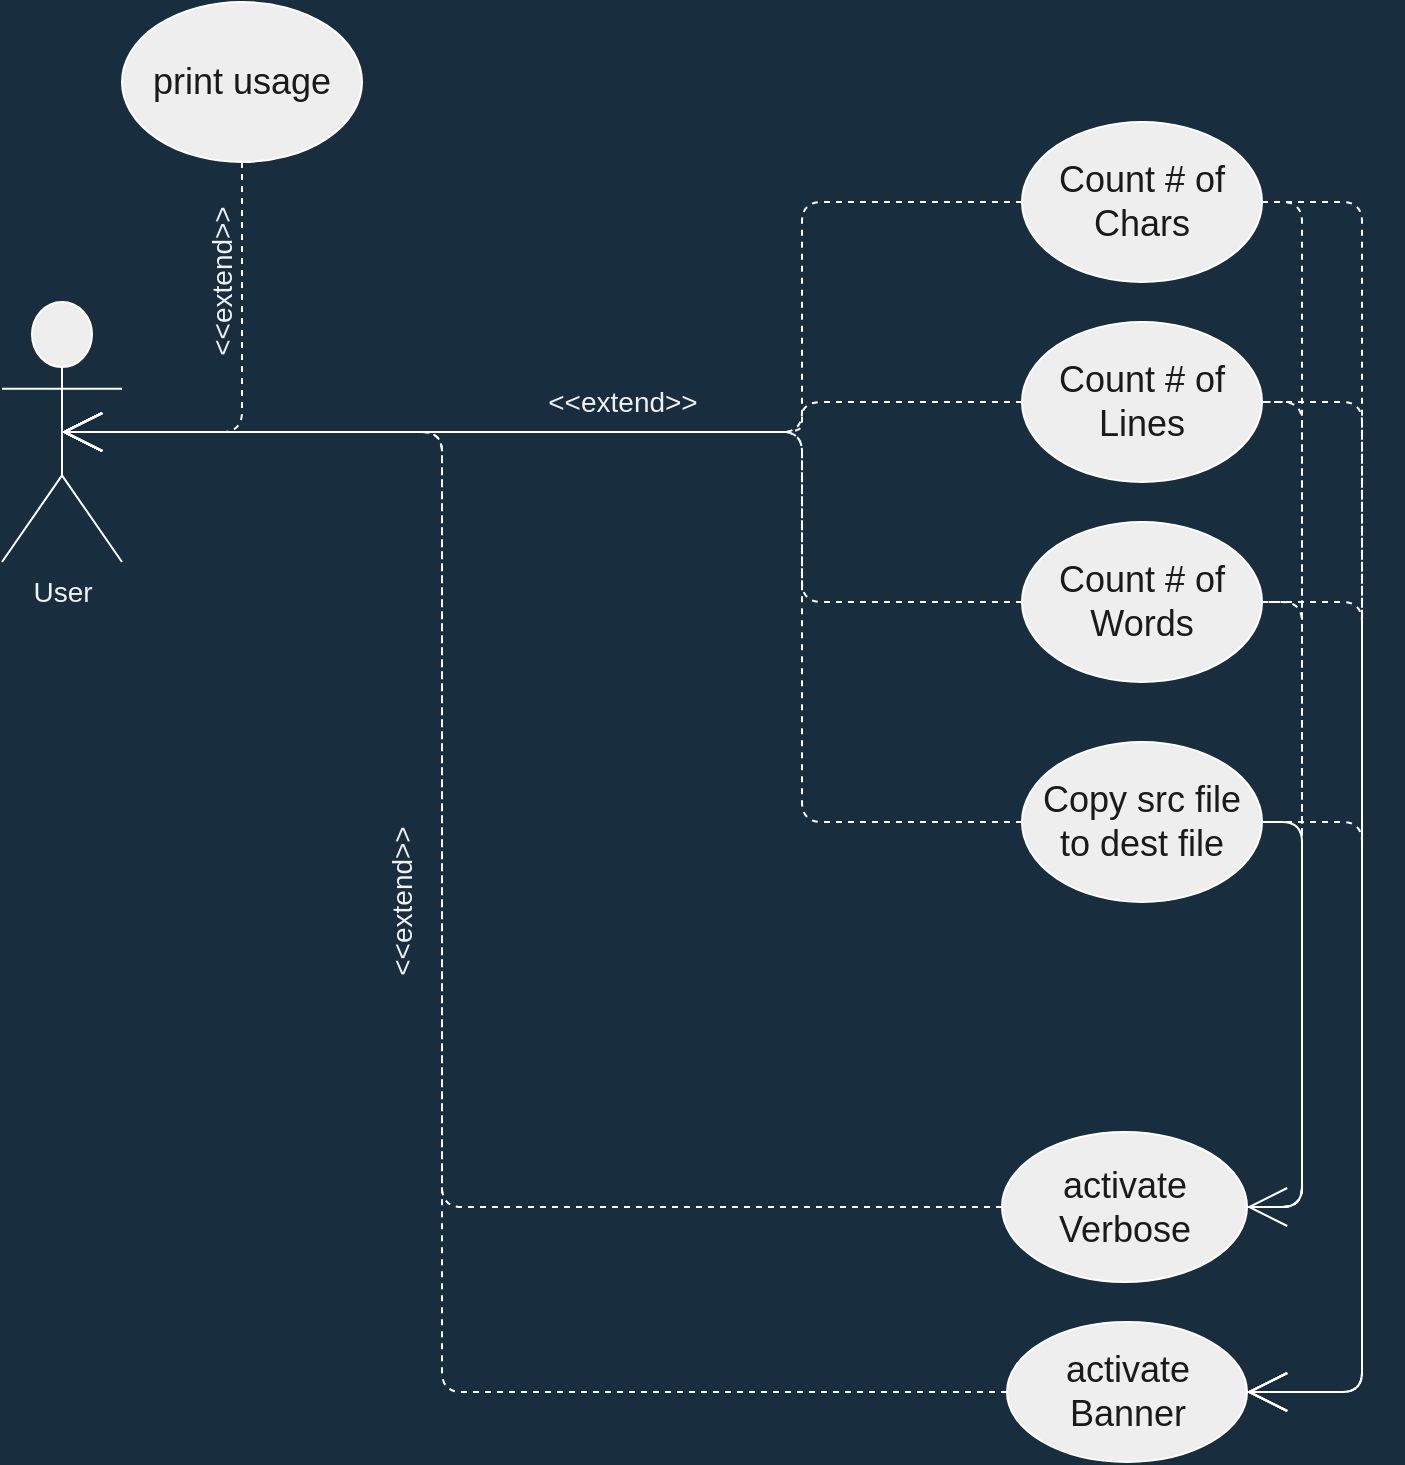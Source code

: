 <mxfile version="13.7.9" type="github"><diagram id="1li4zxOlvQDTbueGZF20" name="Page-1"><mxGraphModel dx="1422" dy="713" grid="1" gridSize="10" guides="1" tooltips="1" connect="1" arrows="1" fold="1" page="1" pageScale="1" pageWidth="850" pageHeight="1100" background="#182E3E" math="0" shadow="0"><root><mxCell id="0"/><mxCell id="1" parent="0"/><mxCell id="SQ-B0_6w2HquD__IOmBN-68" style="edgeStyle=orthogonalEdgeStyle;rounded=1;sketch=0;orthogonalLoop=1;jettySize=auto;html=1;exitX=1;exitY=0.5;exitDx=0;exitDy=0;entryX=1;entryY=0.5;entryDx=0;entryDy=0;labelBackgroundColor=none;endArrow=open;endFill=0;endSize=18;strokeColor=#FFFFFF;strokeWidth=1;fontSize=14;fontColor=#F0F0F0;align=center;dashed=1;" edge="1" parent="1" source="SQ-B0_6w2HquD__IOmBN-6" target="SQ-B0_6w2HquD__IOmBN-2"><mxGeometry relative="1" as="geometry"/></mxCell><mxCell id="SQ-B0_6w2HquD__IOmBN-71" style="edgeStyle=orthogonalEdgeStyle;rounded=1;sketch=0;orthogonalLoop=1;jettySize=auto;html=1;exitX=1;exitY=0.5;exitDx=0;exitDy=0;entryX=1;entryY=0.5;entryDx=0;entryDy=0;labelBackgroundColor=none;endArrow=none;endFill=0;endSize=18;strokeColor=#FFFFFF;strokeWidth=1;fontSize=14;fontColor=#F0F0F0;align=center;dashed=1;" edge="1" parent="1" source="SQ-B0_6w2HquD__IOmBN-2" target="SQ-B0_6w2HquD__IOmBN-5"><mxGeometry relative="1" as="geometry"/></mxCell><mxCell id="SQ-B0_6w2HquD__IOmBN-72" style="edgeStyle=orthogonalEdgeStyle;rounded=1;sketch=0;orthogonalLoop=1;jettySize=auto;html=1;exitX=1;exitY=0.5;exitDx=0;exitDy=0;entryX=1;entryY=0.5;entryDx=0;entryDy=0;labelBackgroundColor=none;endArrow=none;endFill=0;endSize=18;strokeColor=#FFFFFF;strokeWidth=1;fontSize=14;fontColor=#F0F0F0;align=center;dashed=1;" edge="1" parent="1" source="SQ-B0_6w2HquD__IOmBN-2" target="SQ-B0_6w2HquD__IOmBN-4"><mxGeometry relative="1" as="geometry"/></mxCell><mxCell id="SQ-B0_6w2HquD__IOmBN-73" style="edgeStyle=orthogonalEdgeStyle;rounded=1;sketch=0;orthogonalLoop=1;jettySize=auto;html=1;exitX=1;exitY=0.5;exitDx=0;exitDy=0;entryX=1;entryY=0.5;entryDx=0;entryDy=0;labelBackgroundColor=none;endArrow=none;endFill=0;endSize=18;strokeColor=#FFFFFF;strokeWidth=1;fontSize=14;fontColor=#F0F0F0;align=center;" edge="1" parent="1" source="SQ-B0_6w2HquD__IOmBN-2" target="SQ-B0_6w2HquD__IOmBN-38"><mxGeometry relative="1" as="geometry"/></mxCell><mxCell id="SQ-B0_6w2HquD__IOmBN-2" value="activate Verbose" style="ellipse;whiteSpace=wrap;html=1;fillColor=#EEEEEE;strokeColor=#FFFFFF;fontColor=#1A1A1A;fontSize=18;" vertex="1" parent="1"><mxGeometry x="620" y="685" width="122.5" height="75" as="geometry"/></mxCell><mxCell id="SQ-B0_6w2HquD__IOmBN-6" value="Count # of Chars" style="ellipse;whiteSpace=wrap;html=1;fillColor=#EEEEEE;strokeColor=#FFFFFF;fontColor=#1A1A1A;fontSize=18;" vertex="1" parent="1"><mxGeometry x="630" y="180" width="120" height="80" as="geometry"/></mxCell><mxCell id="SQ-B0_6w2HquD__IOmBN-74" style="edgeStyle=orthogonalEdgeStyle;rounded=1;sketch=0;orthogonalLoop=1;jettySize=auto;html=1;exitX=1;exitY=0.5;exitDx=0;exitDy=0;entryX=1;entryY=0.5;entryDx=0;entryDy=0;labelBackgroundColor=none;endArrow=open;endFill=0;endSize=18;strokeColor=#FFFFFF;strokeWidth=1;fontSize=14;fontColor=#F0F0F0;align=center;dashed=1;" edge="1" parent="1" source="SQ-B0_6w2HquD__IOmBN-38" target="SQ-B0_6w2HquD__IOmBN-9"><mxGeometry relative="1" as="geometry"><Array as="points"><mxPoint x="800" y="530"/><mxPoint x="800" y="815"/></Array></mxGeometry></mxCell><mxCell id="SQ-B0_6w2HquD__IOmBN-75" style="edgeStyle=orthogonalEdgeStyle;rounded=1;sketch=0;orthogonalLoop=1;jettySize=auto;html=1;exitX=1;exitY=0.5;exitDx=0;exitDy=0;entryX=1;entryY=0.5;entryDx=0;entryDy=0;labelBackgroundColor=none;endArrow=open;endFill=0;endSize=18;strokeColor=#FFFFFF;strokeWidth=1;fontSize=14;fontColor=#F0F0F0;align=center;dashed=1;" edge="1" parent="1" source="SQ-B0_6w2HquD__IOmBN-4" target="SQ-B0_6w2HquD__IOmBN-9"><mxGeometry relative="1" as="geometry"><Array as="points"><mxPoint x="800" y="420"/><mxPoint x="800" y="815"/></Array></mxGeometry></mxCell><mxCell id="SQ-B0_6w2HquD__IOmBN-76" style="edgeStyle=orthogonalEdgeStyle;rounded=1;sketch=0;orthogonalLoop=1;jettySize=auto;html=1;exitX=1;exitY=0.5;exitDx=0;exitDy=0;entryX=1;entryY=0.5;entryDx=0;entryDy=0;labelBackgroundColor=none;endArrow=open;endFill=0;endSize=18;strokeColor=#FFFFFF;strokeWidth=1;fontSize=14;fontColor=#F0F0F0;align=center;dashed=1;" edge="1" parent="1" source="SQ-B0_6w2HquD__IOmBN-5" target="SQ-B0_6w2HquD__IOmBN-9"><mxGeometry relative="1" as="geometry"><Array as="points"><mxPoint x="800" y="320"/><mxPoint x="800" y="815"/></Array></mxGeometry></mxCell><mxCell id="SQ-B0_6w2HquD__IOmBN-77" style="edgeStyle=orthogonalEdgeStyle;rounded=1;sketch=0;orthogonalLoop=1;jettySize=auto;html=1;exitX=1;exitY=0.5;exitDx=0;exitDy=0;labelBackgroundColor=none;endArrow=open;endFill=0;endSize=18;strokeColor=#FFFFFF;strokeWidth=1;fontSize=14;fontColor=#F0F0F0;align=center;entryX=1;entryY=0.5;entryDx=0;entryDy=0;dashed=1;" edge="1" parent="1" source="SQ-B0_6w2HquD__IOmBN-6" target="SQ-B0_6w2HquD__IOmBN-9"><mxGeometry relative="1" as="geometry"><mxPoint x="750" y="220" as="sourcePoint"/><Array as="points"><mxPoint x="800" y="220"/><mxPoint x="800" y="815"/></Array></mxGeometry></mxCell><mxCell id="SQ-B0_6w2HquD__IOmBN-9" value="activate Banner" style="ellipse;whiteSpace=wrap;html=1;fillColor=#EEEEEE;strokeColor=#FFFFFF;fontColor=#1A1A1A;fontSize=18;" vertex="1" parent="1"><mxGeometry x="622.5" y="780" width="120" height="70" as="geometry"/></mxCell><mxCell id="SQ-B0_6w2HquD__IOmBN-10" value="print usage" style="ellipse;whiteSpace=wrap;html=1;fillColor=#EEEEEE;strokeColor=#FFFFFF;fontColor=#1A1A1A;fontSize=18;" vertex="1" parent="1"><mxGeometry x="180" y="120" width="120" height="80" as="geometry"/></mxCell><mxCell id="SQ-B0_6w2HquD__IOmBN-5" value="Count # of Lines" style="ellipse;whiteSpace=wrap;html=1;fillColor=#EEEEEE;strokeColor=#FFFFFF;fontColor=#1A1A1A;fontSize=18;" vertex="1" parent="1"><mxGeometry x="630" y="280" width="120" height="80" as="geometry"/></mxCell><mxCell id="SQ-B0_6w2HquD__IOmBN-4" value="Count # of Words" style="ellipse;whiteSpace=wrap;html=1;fillColor=#EEEEEE;strokeColor=#FFFFFF;fontColor=#1A1A1A;fontSize=18;" vertex="1" parent="1"><mxGeometry x="630" y="380" width="120" height="80" as="geometry"/></mxCell><mxCell id="SQ-B0_6w2HquD__IOmBN-38" value="Copy src file to dest file" style="ellipse;whiteSpace=wrap;html=1;rounded=0;sketch=0;strokeColor=#FFFFFF;fillColor=#EEEEEE;fontSize=18;fontColor=#1A1A1A;" vertex="1" parent="1"><mxGeometry x="630" y="490" width="120" height="80" as="geometry"/></mxCell><mxCell id="SQ-B0_6w2HquD__IOmBN-67" style="edgeStyle=orthogonalEdgeStyle;rounded=1;sketch=0;orthogonalLoop=1;jettySize=auto;html=1;exitX=0;exitY=0.5;exitDx=0;exitDy=0;entryX=0.5;entryY=0.5;entryDx=0;entryDy=0;labelBackgroundColor=none;endArrow=open;endFill=0;endSize=18;strokeColor=#FFFFFF;strokeWidth=1;fontSize=14;fontColor=#F0F0F0;align=center;dashed=1;entryPerimeter=0;" edge="1" parent="1" source="SQ-B0_6w2HquD__IOmBN-2" target="SQ-B0_6w2HquD__IOmBN-61"><mxGeometry relative="1" as="geometry"><Array as="points"><mxPoint x="340" y="723"/><mxPoint x="340" y="335"/></Array></mxGeometry></mxCell><mxCell id="SQ-B0_6w2HquD__IOmBN-69" value="&amp;lt;&amp;lt;extend&amp;gt;&amp;gt;" style="edgeStyle=orthogonalEdgeStyle;rounded=1;sketch=0;orthogonalLoop=1;jettySize=auto;html=1;exitX=0;exitY=0.5;exitDx=0;exitDy=0;entryX=0.5;entryY=0.5;entryDx=0;entryDy=0;labelBackgroundColor=none;endArrow=open;endFill=0;endSize=18;strokeColor=#FFFFFF;strokeWidth=1;fontSize=14;fontColor=#F0F0F0;align=center;dashed=1;entryPerimeter=0;horizontal=0;" edge="1" parent="1" source="SQ-B0_6w2HquD__IOmBN-9" target="SQ-B0_6w2HquD__IOmBN-61"><mxGeometry x="0.108" y="20" relative="1" as="geometry"><Array as="points"><mxPoint x="340" y="815"/><mxPoint x="340" y="335"/></Array><mxPoint as="offset"/></mxGeometry></mxCell><mxCell id="SQ-B0_6w2HquD__IOmBN-70" value="&amp;lt;&amp;lt;extend&amp;gt;&amp;gt;" style="edgeStyle=orthogonalEdgeStyle;rounded=1;sketch=0;orthogonalLoop=1;jettySize=auto;html=1;exitX=0.5;exitY=1;exitDx=0;exitDy=0;entryX=0.5;entryY=0.5;entryDx=0;entryDy=0;labelBackgroundColor=none;endArrow=open;endFill=0;endSize=18;strokeColor=#FFFFFF;strokeWidth=1;fontSize=14;fontColor=#F0F0F0;align=center;dashed=1;entryPerimeter=0;horizontal=0;" edge="1" parent="1" source="SQ-B0_6w2HquD__IOmBN-10" target="SQ-B0_6w2HquD__IOmBN-61"><mxGeometry x="-0.467" y="-10" relative="1" as="geometry"><mxPoint x="240" y="220" as="sourcePoint"/><Array as="points"><mxPoint x="240" y="335"/></Array><mxPoint as="offset"/></mxGeometry></mxCell><mxCell id="SQ-B0_6w2HquD__IOmBN-78" style="edgeStyle=orthogonalEdgeStyle;rounded=1;sketch=0;orthogonalLoop=1;jettySize=auto;html=1;exitX=0;exitY=0.5;exitDx=0;exitDy=0;entryX=0.5;entryY=0.5;entryDx=0;entryDy=0;labelBackgroundColor=none;endArrow=open;endFill=0;endSize=18;strokeColor=#FFFFFF;strokeWidth=1;fontSize=14;fontColor=#F0F0F0;align=center;dashed=1;entryPerimeter=0;" edge="1" parent="1" source="SQ-B0_6w2HquD__IOmBN-6" target="SQ-B0_6w2HquD__IOmBN-61"><mxGeometry relative="1" as="geometry"><Array as="points"><mxPoint x="520" y="220"/><mxPoint x="520" y="335"/></Array></mxGeometry></mxCell><mxCell id="SQ-B0_6w2HquD__IOmBN-79" style="edgeStyle=orthogonalEdgeStyle;rounded=1;sketch=0;orthogonalLoop=1;jettySize=auto;html=1;exitX=0;exitY=0.5;exitDx=0;exitDy=0;entryX=0.5;entryY=0.5;entryDx=0;entryDy=0;labelBackgroundColor=none;endArrow=open;endFill=0;endSize=18;strokeColor=#FFFFFF;strokeWidth=1;fontSize=14;fontColor=#F0F0F0;align=center;dashed=1;entryPerimeter=0;" edge="1" parent="1" source="SQ-B0_6w2HquD__IOmBN-4" target="SQ-B0_6w2HquD__IOmBN-61"><mxGeometry relative="1" as="geometry"><Array as="points"><mxPoint x="520" y="420"/><mxPoint x="520" y="335"/></Array></mxGeometry></mxCell><mxCell id="SQ-B0_6w2HquD__IOmBN-80" style="edgeStyle=orthogonalEdgeStyle;rounded=1;sketch=0;orthogonalLoop=1;jettySize=auto;html=1;exitX=0;exitY=0.5;exitDx=0;exitDy=0;entryX=0.5;entryY=0.5;entryDx=0;entryDy=0;labelBackgroundColor=none;endArrow=open;endFill=0;endSize=18;strokeColor=#FFFFFF;strokeWidth=1;fontSize=14;fontColor=#F0F0F0;align=center;dashed=1;entryPerimeter=0;" edge="1" parent="1" source="SQ-B0_6w2HquD__IOmBN-5" target="SQ-B0_6w2HquD__IOmBN-61"><mxGeometry relative="1" as="geometry"><Array as="points"><mxPoint x="520" y="320"/><mxPoint x="520" y="335"/></Array></mxGeometry></mxCell><mxCell id="SQ-B0_6w2HquD__IOmBN-81" value="&amp;lt;&amp;lt;extend&amp;gt;&amp;gt;&lt;br&gt;" style="edgeStyle=orthogonalEdgeStyle;rounded=1;sketch=0;orthogonalLoop=1;jettySize=auto;html=1;exitX=0;exitY=0.5;exitDx=0;exitDy=0;entryX=0.5;entryY=0.5;entryDx=0;entryDy=0;labelBackgroundColor=none;endArrow=open;endFill=0;endSize=18;strokeColor=#FFFFFF;strokeWidth=1;fontSize=14;fontColor=#F0F0F0;align=center;dashed=1;entryPerimeter=0;" edge="1" parent="1" source="SQ-B0_6w2HquD__IOmBN-38" target="SQ-B0_6w2HquD__IOmBN-61"><mxGeometry x="0.17" y="-15" relative="1" as="geometry"><Array as="points"><mxPoint x="520" y="530"/><mxPoint x="520" y="335"/></Array><mxPoint as="offset"/></mxGeometry></mxCell><mxCell id="SQ-B0_6w2HquD__IOmBN-61" value="User&lt;br&gt;" style="shape=umlActor;verticalLabelPosition=bottom;verticalAlign=top;html=1;outlineConnect=0;rounded=0;sketch=0;strokeColor=#FFFFFF;fillColor=#EEEEEE;fontSize=14;fontColor=#F0F0F0;" vertex="1" parent="1"><mxGeometry x="120" y="270" width="60" height="130" as="geometry"/></mxCell></root></mxGraphModel></diagram></mxfile>
